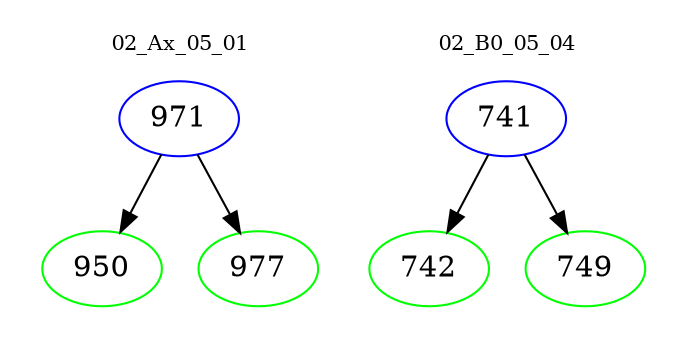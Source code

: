 digraph{
subgraph cluster_0 {
color = white
label = "02_Ax_05_01";
fontsize=10;
T0_971 [label="971", color="blue"]
T0_971 -> T0_950 [color="black"]
T0_950 [label="950", color="green"]
T0_971 -> T0_977 [color="black"]
T0_977 [label="977", color="green"]
}
subgraph cluster_1 {
color = white
label = "02_B0_05_04";
fontsize=10;
T1_741 [label="741", color="blue"]
T1_741 -> T1_742 [color="black"]
T1_742 [label="742", color="green"]
T1_741 -> T1_749 [color="black"]
T1_749 [label="749", color="green"]
}
}
